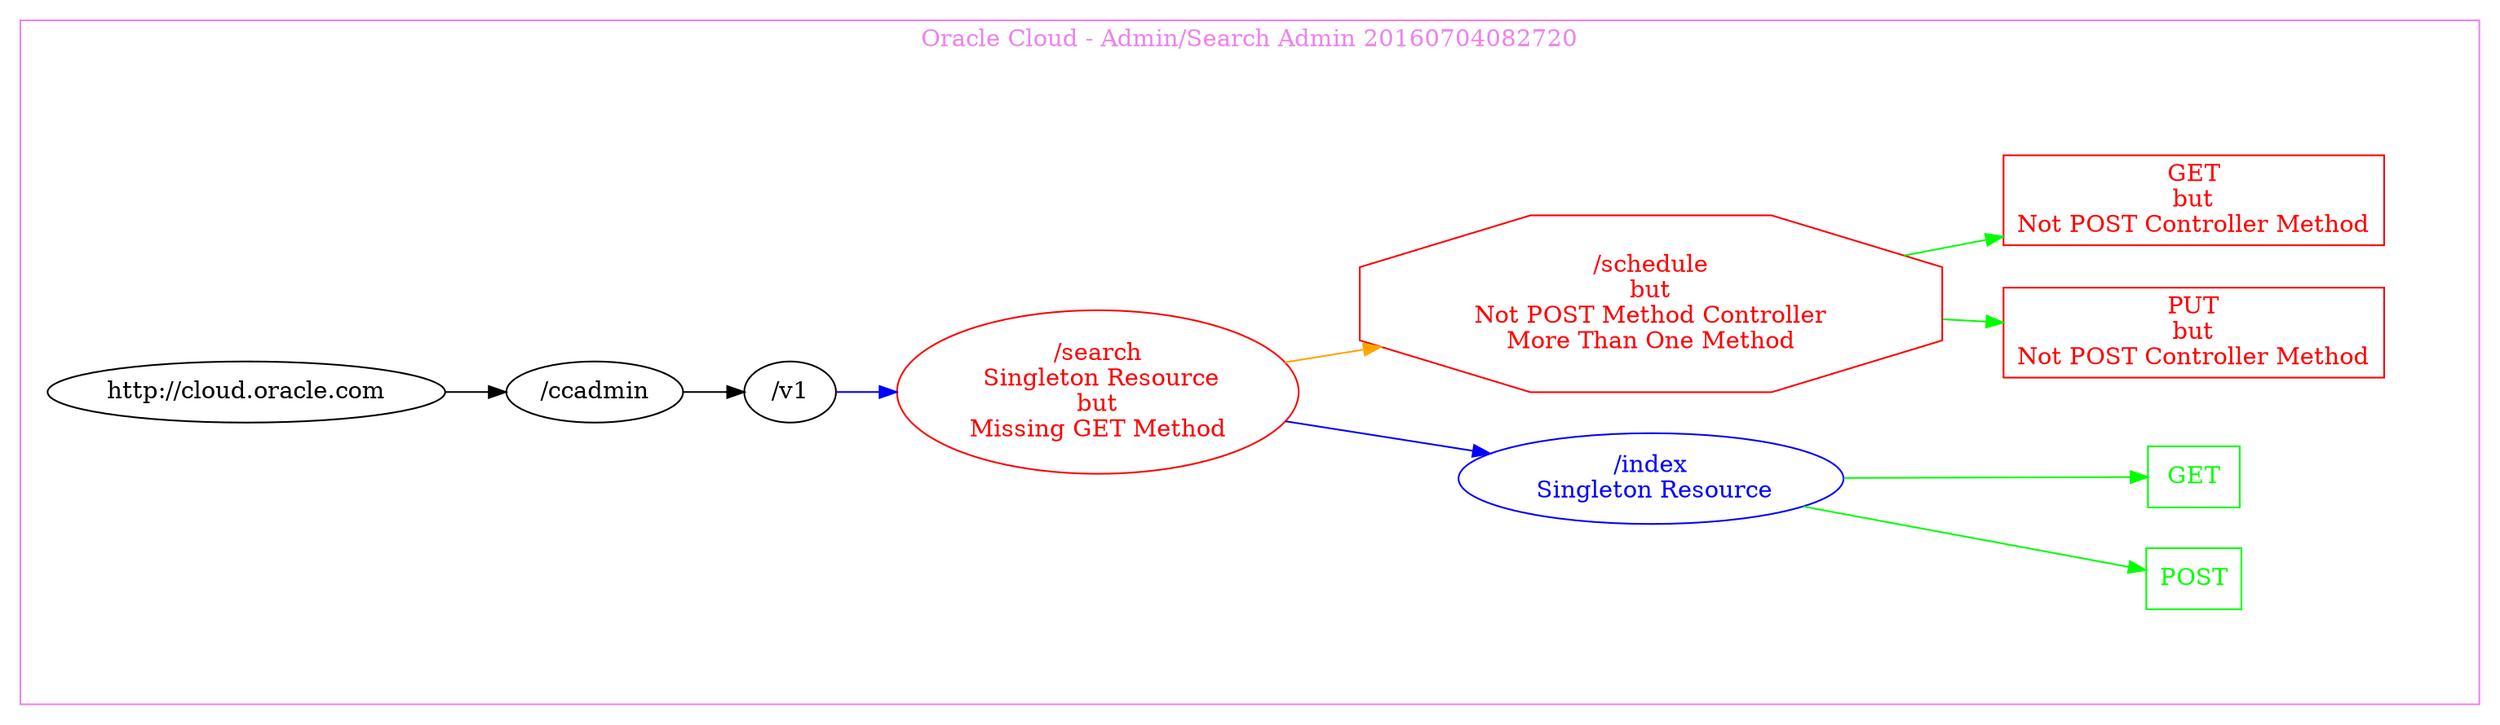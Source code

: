digraph Cloud_Computing_REST_API {
rankdir="LR";
subgraph cluster_0 {
label="Oracle Cloud - Admin/Search Admin 20160704082720"
color=violet
fontcolor=violet
subgraph cluster_1 {
label=""
color=white
fontcolor=white
node1 [label="http://cloud.oracle.com", shape="ellipse", color="black", fontcolor="black"]
node1 -> node2 [color="black", fontcolor="black"]
subgraph cluster_2 {
label=""
color=white
fontcolor=white
node2 [label="/ccadmin", shape="ellipse", color="black", fontcolor="black"]
node2 -> node3 [color="black", fontcolor="black"]
subgraph cluster_3 {
label=""
color=white
fontcolor=white
node3 [label="/v1", shape="ellipse", color="black", fontcolor="black"]
node3 -> node4 [color="blue", fontcolor="blue"]
subgraph cluster_4 {
label=""
color=white
fontcolor=white
node4 [label="/search\n Singleton Resource\nbut\nMissing GET Method", shape="ellipse", color="red", fontcolor="red"]
node4 -> node5 [color="blue", fontcolor="blue"]
subgraph cluster_5 {
label=""
color=white
fontcolor=white
node5 [label="/index\n Singleton Resource", shape="ellipse", color="blue", fontcolor="blue"]
node5 -> node6 [color="green", fontcolor="green"]
subgraph cluster_6 {
label=""
color=white
fontcolor=white
node6 [label="POST", shape="box", color="green", fontcolor="green"]
}
node5 -> node7 [color="green", fontcolor="green"]
subgraph cluster_7 {
label=""
color=white
fontcolor=white
node7 [label="GET", shape="box", color="green", fontcolor="green"]
}
}
node4 -> node8 [color="orange", fontcolor="orange"]
subgraph cluster_8 {
label=""
color=white
fontcolor=white
node8 [label="/schedule\nbut\nNot POST Method Controller\nMore Than One Method", shape="octagon", color="red", fontcolor="red"]
node8 -> node9 [color="green", fontcolor="green"]
subgraph cluster_9 {
label=""
color=white
fontcolor=white
node9 [label="PUT\nbut\nNot POST Controller Method", shape="box", color="red", fontcolor="red"]
}
node8 -> node10 [color="green", fontcolor="green"]
subgraph cluster_10 {
label=""
color=white
fontcolor=white
node10 [label="GET\nbut\nNot POST Controller Method", shape="box", color="red", fontcolor="red"]
}
}
}
}
}
}
}
}
